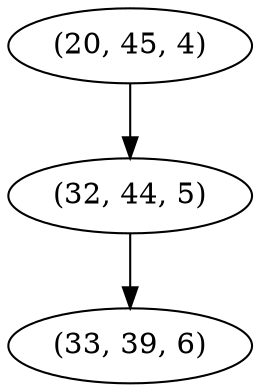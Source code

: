 digraph tree {
    "(20, 45, 4)";
    "(32, 44, 5)";
    "(33, 39, 6)";
    "(20, 45, 4)" -> "(32, 44, 5)";
    "(32, 44, 5)" -> "(33, 39, 6)";
}
